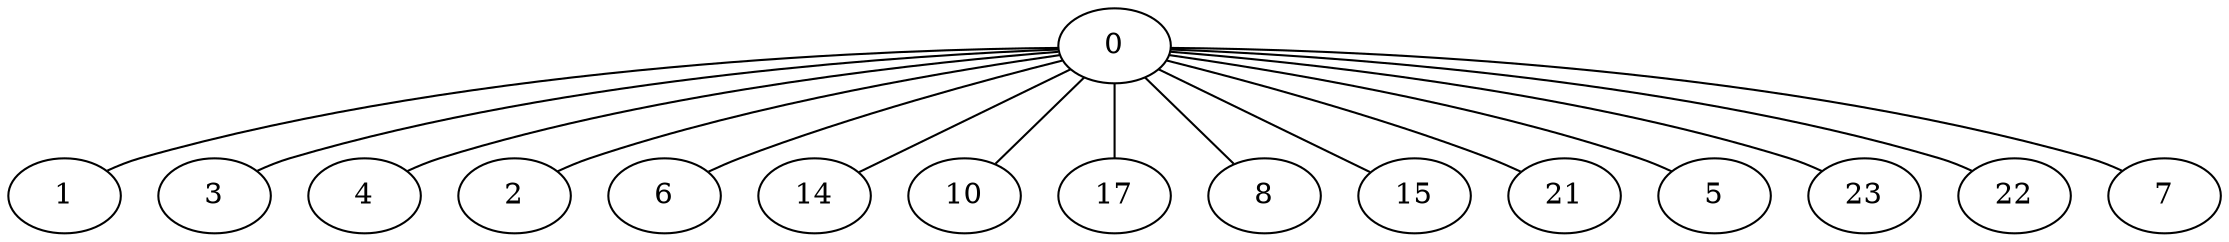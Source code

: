graph G {
  0 -- 1;
  0 -- 3;
  0 -- 4;
  0 -- 2;
  0 -- 6;
  0 -- 14;
  0 -- 10;
  0 -- 17;
  0 -- 8;
  0 -- 15;
  0 -- 21;
  0 -- 5;
  0 -- 23;
  0 -- 22;
  0 -- 7;
}